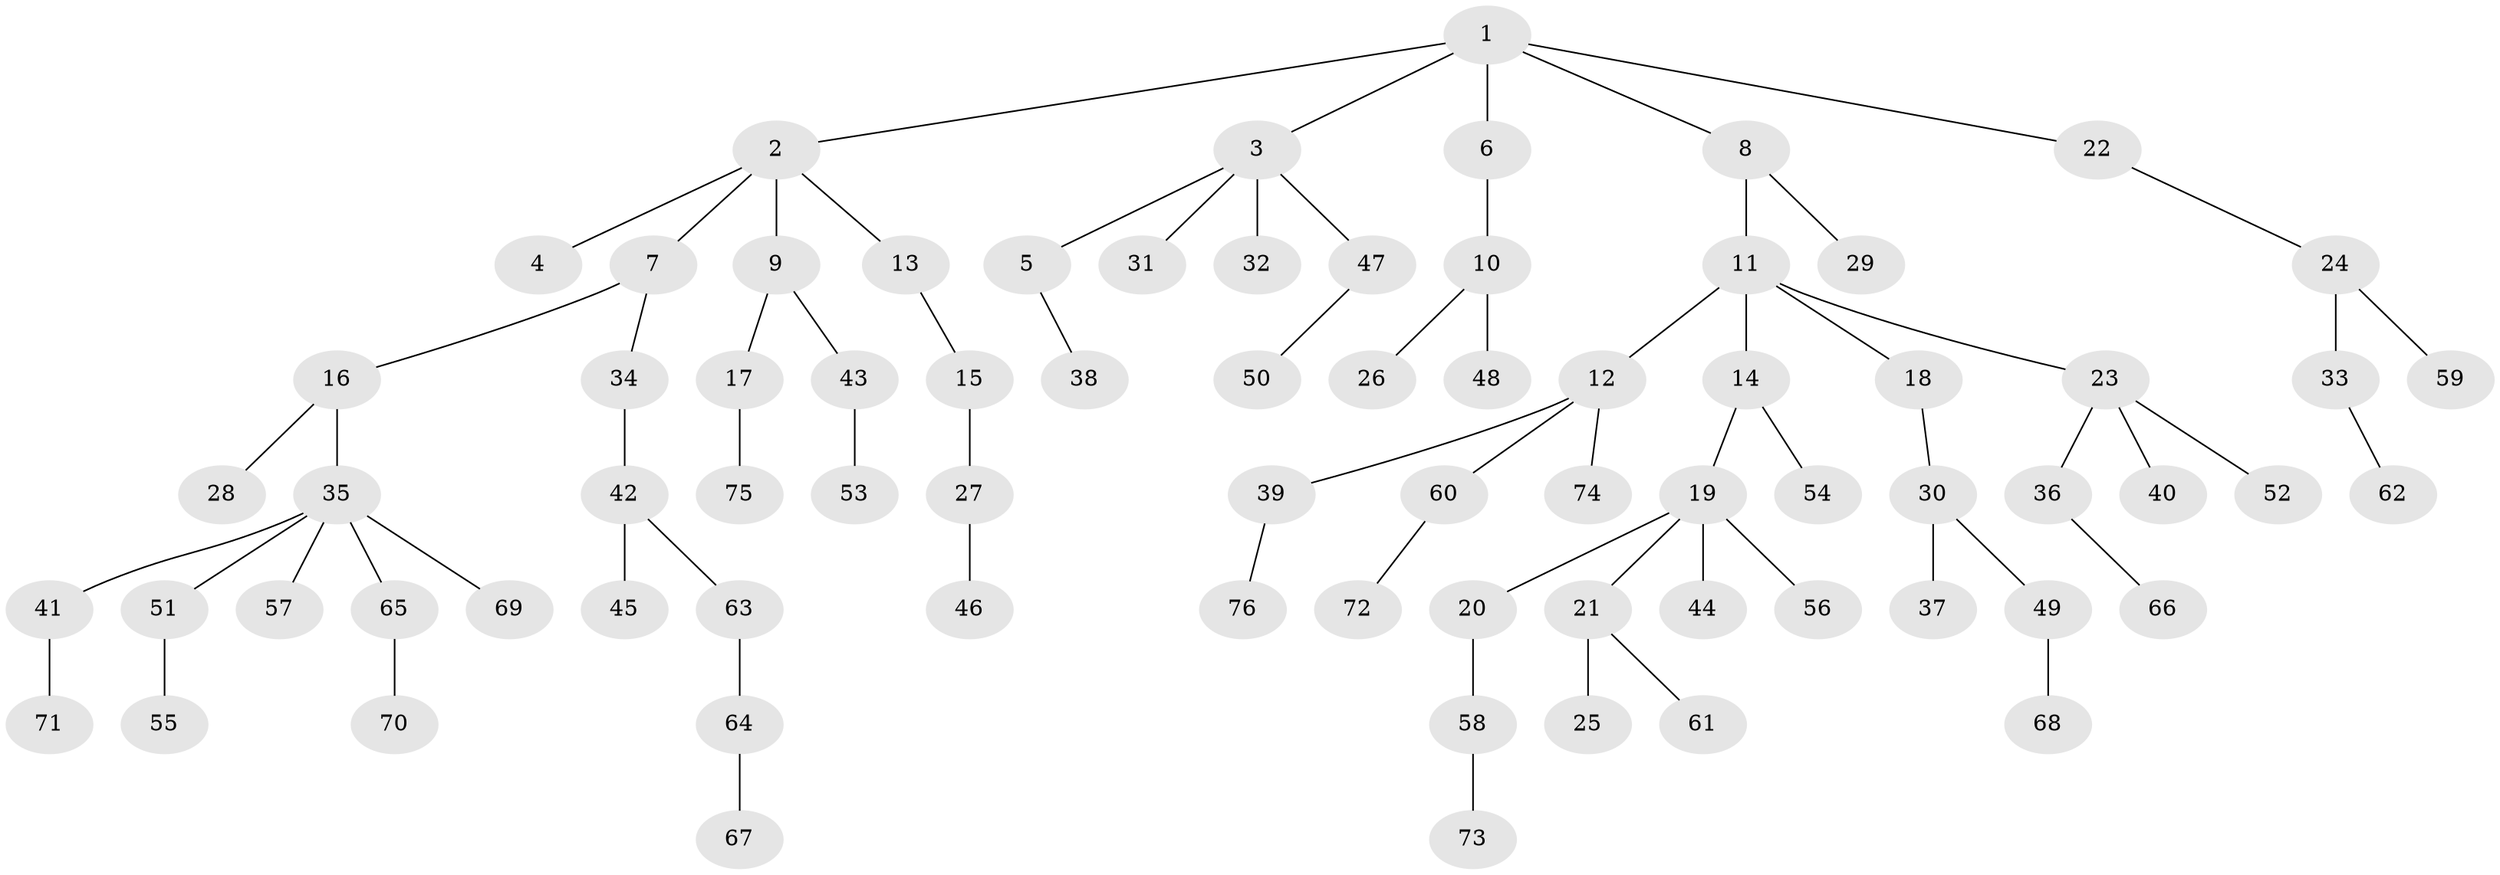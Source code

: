 // coarse degree distribution, {5: 0.061224489795918366, 6: 0.02040816326530612, 4: 0.02040816326530612, 1: 0.5510204081632653, 2: 0.22448979591836735, 3: 0.10204081632653061, 7: 0.02040816326530612}
// Generated by graph-tools (version 1.1) at 2025/52/02/27/25 19:52:12]
// undirected, 76 vertices, 75 edges
graph export_dot {
graph [start="1"]
  node [color=gray90,style=filled];
  1;
  2;
  3;
  4;
  5;
  6;
  7;
  8;
  9;
  10;
  11;
  12;
  13;
  14;
  15;
  16;
  17;
  18;
  19;
  20;
  21;
  22;
  23;
  24;
  25;
  26;
  27;
  28;
  29;
  30;
  31;
  32;
  33;
  34;
  35;
  36;
  37;
  38;
  39;
  40;
  41;
  42;
  43;
  44;
  45;
  46;
  47;
  48;
  49;
  50;
  51;
  52;
  53;
  54;
  55;
  56;
  57;
  58;
  59;
  60;
  61;
  62;
  63;
  64;
  65;
  66;
  67;
  68;
  69;
  70;
  71;
  72;
  73;
  74;
  75;
  76;
  1 -- 2;
  1 -- 3;
  1 -- 6;
  1 -- 8;
  1 -- 22;
  2 -- 4;
  2 -- 7;
  2 -- 9;
  2 -- 13;
  3 -- 5;
  3 -- 31;
  3 -- 32;
  3 -- 47;
  5 -- 38;
  6 -- 10;
  7 -- 16;
  7 -- 34;
  8 -- 11;
  8 -- 29;
  9 -- 17;
  9 -- 43;
  10 -- 26;
  10 -- 48;
  11 -- 12;
  11 -- 14;
  11 -- 18;
  11 -- 23;
  12 -- 39;
  12 -- 60;
  12 -- 74;
  13 -- 15;
  14 -- 19;
  14 -- 54;
  15 -- 27;
  16 -- 28;
  16 -- 35;
  17 -- 75;
  18 -- 30;
  19 -- 20;
  19 -- 21;
  19 -- 44;
  19 -- 56;
  20 -- 58;
  21 -- 25;
  21 -- 61;
  22 -- 24;
  23 -- 36;
  23 -- 40;
  23 -- 52;
  24 -- 33;
  24 -- 59;
  27 -- 46;
  30 -- 37;
  30 -- 49;
  33 -- 62;
  34 -- 42;
  35 -- 41;
  35 -- 51;
  35 -- 57;
  35 -- 65;
  35 -- 69;
  36 -- 66;
  39 -- 76;
  41 -- 71;
  42 -- 45;
  42 -- 63;
  43 -- 53;
  47 -- 50;
  49 -- 68;
  51 -- 55;
  58 -- 73;
  60 -- 72;
  63 -- 64;
  64 -- 67;
  65 -- 70;
}
